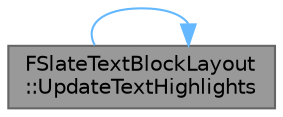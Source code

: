 digraph "FSlateTextBlockLayout::UpdateTextHighlights"
{
 // INTERACTIVE_SVG=YES
 // LATEX_PDF_SIZE
  bgcolor="transparent";
  edge [fontname=Helvetica,fontsize=10,labelfontname=Helvetica,labelfontsize=10];
  node [fontname=Helvetica,fontsize=10,shape=box,height=0.2,width=0.4];
  rankdir="LR";
  Node1 [id="Node000001",label="FSlateTextBlockLayout\l::UpdateTextHighlights",height=0.2,width=0.4,color="gray40", fillcolor="grey60", style="filled", fontcolor="black",tooltip="Update the text highlights."];
  Node1 -> Node1 [id="edge1_Node000001_Node000001",color="steelblue1",style="solid",tooltip=" "];
}
